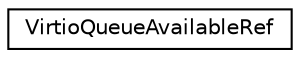 digraph "类继承关系图"
{
  edge [fontname="Helvetica",fontsize="10",labelfontname="Helvetica",labelfontsize="10"];
  node [fontname="Helvetica",fontsize="10",shape=record];
  rankdir="LR";
  Node0 [label="VirtioQueueAvailableRef",height=0.2,width=0.4,color="black", fillcolor="white", style="filled",URL="$da/dad/class_virtio_queue_available_ref.html"];
}
